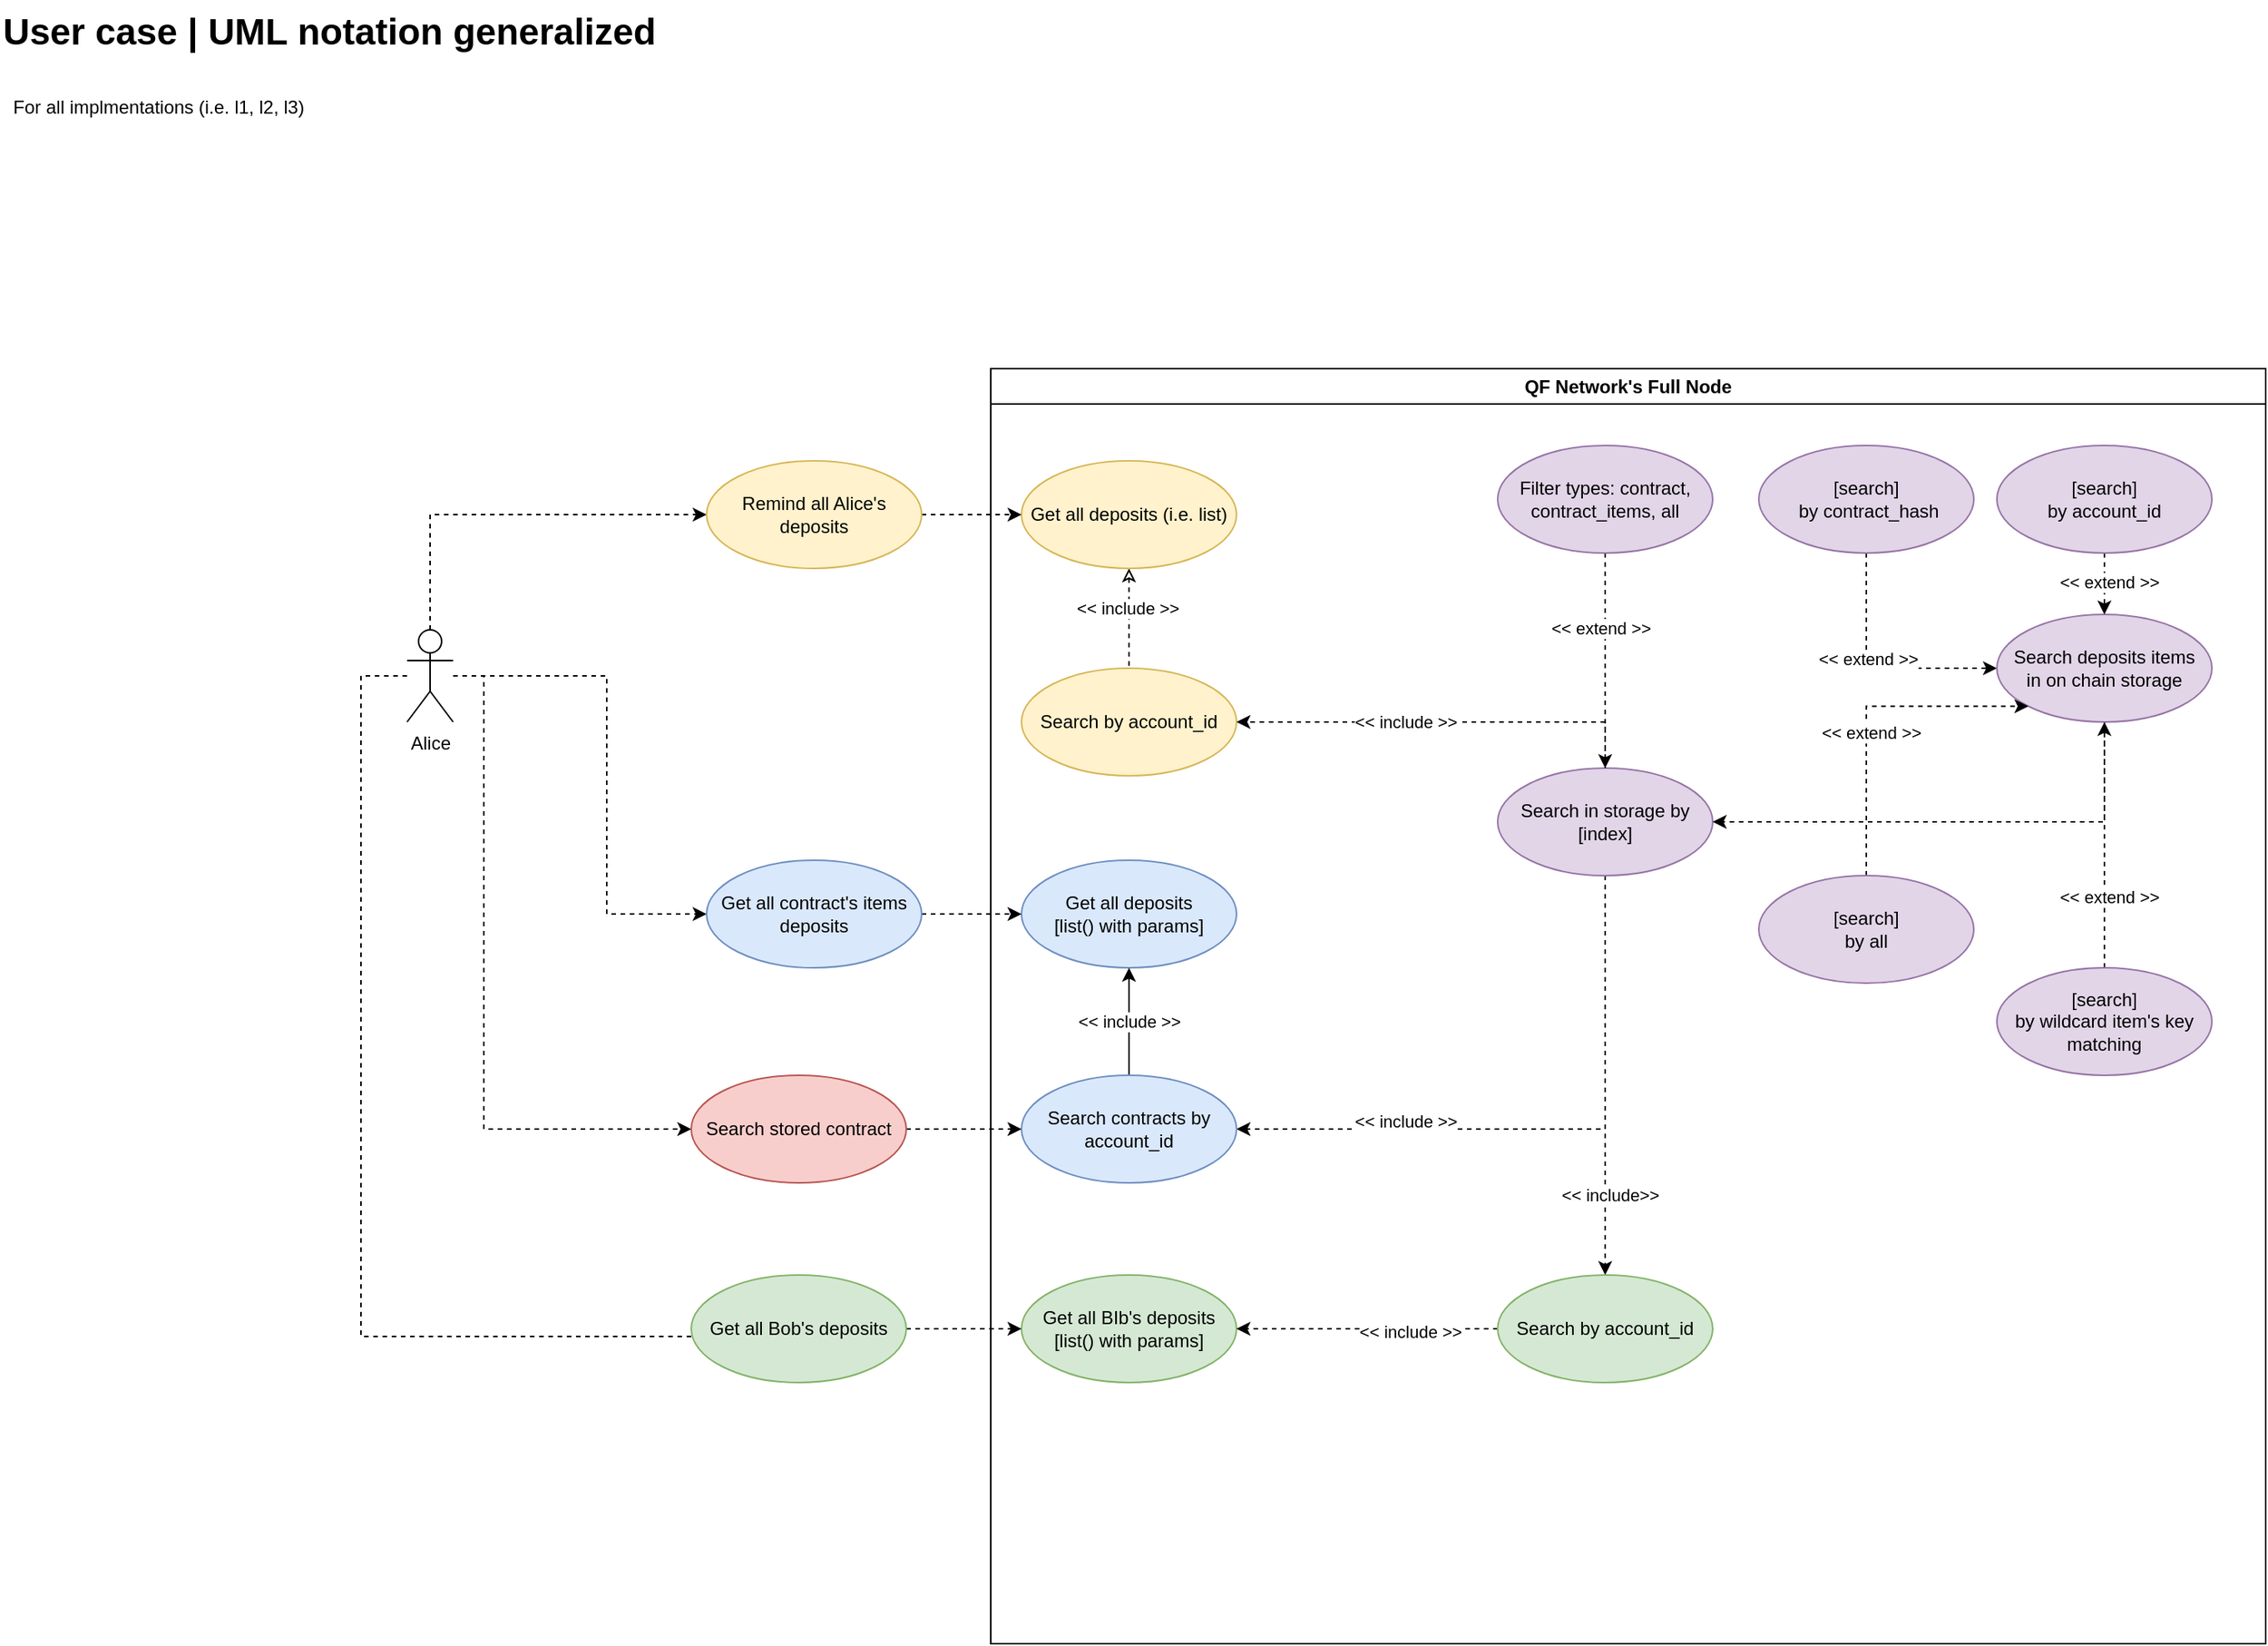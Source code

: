 <mxfile version="27.0.9" pages="4">
  <diagram id="TzpfdvfErptScoTvmv3O" name="User case">
    <mxGraphModel dx="2036" dy="1554" grid="1" gridSize="10" guides="1" tooltips="1" connect="1" arrows="1" fold="1" page="1" pageScale="1" pageWidth="850" pageHeight="1100" math="0" shadow="0">
      <root>
        <mxCell id="0" />
        <mxCell id="1" parent="0" />
        <mxCell id="f4Zdy-YFPQgZKVCJcDMP-1" value="&lt;h1 style=&quot;margin-top: 0px;&quot;&gt;User case | UML notation generalized&lt;/h1&gt;&lt;h1 style=&quot;margin-top: 0px;&quot;&gt;&lt;span style=&quot;background-color: transparent; color: light-dark(rgb(0, 0, 0), rgb(255, 255, 255)); font-size: 12px; font-weight: normal;&quot;&gt;&amp;nbsp; For all implmentations (i.e. l1, l2, l3)&lt;/span&gt;&lt;/h1&gt;" style="text;html=1;whiteSpace=wrap;overflow=hidden;rounded=0;" vertex="1" parent="1">
          <mxGeometry x="40" y="40" width="760" height="120" as="geometry" />
        </mxCell>
        <mxCell id="f4Zdy-YFPQgZKVCJcDMP-2" style="edgeStyle=orthogonalEdgeStyle;rounded=0;orthogonalLoop=1;jettySize=auto;html=1;entryX=0;entryY=0.5;entryDx=0;entryDy=0;dashed=1;" edge="1" parent="1" source="f4Zdy-YFPQgZKVCJcDMP-6" target="f4Zdy-YFPQgZKVCJcDMP-11">
          <mxGeometry relative="1" as="geometry">
            <Array as="points">
              <mxPoint x="320" y="375" />
            </Array>
          </mxGeometry>
        </mxCell>
        <mxCell id="f4Zdy-YFPQgZKVCJcDMP-3" style="edgeStyle=orthogonalEdgeStyle;rounded=0;orthogonalLoop=1;jettySize=auto;html=1;entryX=0;entryY=0.5;entryDx=0;entryDy=0;dashed=1;" edge="1" parent="1" source="f4Zdy-YFPQgZKVCJcDMP-6" target="f4Zdy-YFPQgZKVCJcDMP-43">
          <mxGeometry relative="1" as="geometry">
            <Array as="points">
              <mxPoint x="435" y="480" />
              <mxPoint x="435" y="635" />
            </Array>
          </mxGeometry>
        </mxCell>
        <mxCell id="f4Zdy-YFPQgZKVCJcDMP-4" style="edgeStyle=orthogonalEdgeStyle;rounded=0;orthogonalLoop=1;jettySize=auto;html=1;entryX=0;entryY=0.5;entryDx=0;entryDy=0;dashed=1;" edge="1" parent="1" source="f4Zdy-YFPQgZKVCJcDMP-6" target="f4Zdy-YFPQgZKVCJcDMP-47">
          <mxGeometry relative="1" as="geometry">
            <Array as="points">
              <mxPoint x="275" y="480" />
              <mxPoint x="275" y="910" />
              <mxPoint x="515" y="910" />
            </Array>
          </mxGeometry>
        </mxCell>
        <mxCell id="f4Zdy-YFPQgZKVCJcDMP-5" style="edgeStyle=orthogonalEdgeStyle;rounded=0;orthogonalLoop=1;jettySize=auto;html=1;entryX=0;entryY=0.5;entryDx=0;entryDy=0;dashed=1;" edge="1" parent="1" source="f4Zdy-YFPQgZKVCJcDMP-6" target="f4Zdy-YFPQgZKVCJcDMP-49">
          <mxGeometry relative="1" as="geometry">
            <Array as="points">
              <mxPoint x="355" y="480" />
              <mxPoint x="355" y="775" />
            </Array>
          </mxGeometry>
        </mxCell>
        <mxCell id="f4Zdy-YFPQgZKVCJcDMP-6" value="Alice" style="shape=umlActor;verticalLabelPosition=bottom;verticalAlign=top;html=1;outlineConnect=0;" vertex="1" parent="1">
          <mxGeometry x="305" y="450" width="30" height="60" as="geometry" />
        </mxCell>
        <mxCell id="f4Zdy-YFPQgZKVCJcDMP-7" style="edgeStyle=orthogonalEdgeStyle;rounded=0;orthogonalLoop=1;jettySize=auto;html=1;dashed=1;startArrow=classic;startFill=0;endArrow=none;" edge="1" parent="1" source="f4Zdy-YFPQgZKVCJcDMP-9" target="f4Zdy-YFPQgZKVCJcDMP-12">
          <mxGeometry relative="1" as="geometry" />
        </mxCell>
        <mxCell id="f4Zdy-YFPQgZKVCJcDMP-8" value="&amp;lt;&amp;lt; include &amp;gt;&amp;gt;" style="edgeLabel;html=1;align=center;verticalAlign=middle;resizable=0;points=[];" vertex="1" connectable="0" parent="f4Zdy-YFPQgZKVCJcDMP-7">
          <mxGeometry x="-0.2" y="-1" relative="1" as="geometry">
            <mxPoint as="offset" />
          </mxGeometry>
        </mxCell>
        <mxCell id="f4Zdy-YFPQgZKVCJcDMP-9" value="Get all deposits (i.e. list)" style="ellipse;whiteSpace=wrap;html=1;fillColor=#fff2cc;strokeColor=#d6b656;" vertex="1" parent="1">
          <mxGeometry x="705" y="340" width="140" height="70" as="geometry" />
        </mxCell>
        <mxCell id="f4Zdy-YFPQgZKVCJcDMP-10" style="edgeStyle=orthogonalEdgeStyle;rounded=0;orthogonalLoop=1;jettySize=auto;html=1;dashed=1;" edge="1" parent="1" source="f4Zdy-YFPQgZKVCJcDMP-11" target="f4Zdy-YFPQgZKVCJcDMP-9">
          <mxGeometry relative="1" as="geometry" />
        </mxCell>
        <mxCell id="f4Zdy-YFPQgZKVCJcDMP-11" value="Remind all Alice&#39;s deposits" style="ellipse;whiteSpace=wrap;html=1;fillColor=#fff2cc;strokeColor=#d6b656;" vertex="1" parent="1">
          <mxGeometry x="500" y="340" width="140" height="70" as="geometry" />
        </mxCell>
        <mxCell id="f4Zdy-YFPQgZKVCJcDMP-12" value="Search by account_id" style="ellipse;whiteSpace=wrap;html=1;fillColor=#fff2cc;strokeColor=#d6b656;" vertex="1" parent="1">
          <mxGeometry x="705" y="475" width="140" height="70" as="geometry" />
        </mxCell>
        <mxCell id="f4Zdy-YFPQgZKVCJcDMP-13" value="QF Network&#39;s Full Node" style="swimlane;whiteSpace=wrap;html=1;" vertex="1" parent="1">
          <mxGeometry x="685" y="280" width="830" height="830" as="geometry" />
        </mxCell>
        <mxCell id="f4Zdy-YFPQgZKVCJcDMP-14" value="&amp;lt;&amp;lt; include &amp;gt;&amp;gt;" style="edgeStyle=orthogonalEdgeStyle;rounded=0;orthogonalLoop=1;jettySize=auto;html=1;entryX=1;entryY=0.5;entryDx=0;entryDy=0;dashed=1;" edge="1" parent="f4Zdy-YFPQgZKVCJcDMP-13" source="f4Zdy-YFPQgZKVCJcDMP-17" target="f4Zdy-YFPQgZKVCJcDMP-20">
          <mxGeometry x="0.457" y="-5" relative="1" as="geometry">
            <mxPoint x="410.0" y="495" as="targetPoint" />
            <Array as="points">
              <mxPoint x="400" y="495" />
            </Array>
            <mxPoint as="offset" />
          </mxGeometry>
        </mxCell>
        <mxCell id="f4Zdy-YFPQgZKVCJcDMP-15" style="edgeStyle=orthogonalEdgeStyle;rounded=0;orthogonalLoop=1;jettySize=auto;html=1;dashed=1;" edge="1" parent="f4Zdy-YFPQgZKVCJcDMP-13" source="f4Zdy-YFPQgZKVCJcDMP-17" target="f4Zdy-YFPQgZKVCJcDMP-41">
          <mxGeometry relative="1" as="geometry" />
        </mxCell>
        <mxCell id="f4Zdy-YFPQgZKVCJcDMP-16" value="&amp;lt;&amp;lt; include&amp;gt;&amp;gt;" style="edgeLabel;html=1;align=center;verticalAlign=middle;resizable=0;points=[];" vertex="1" connectable="0" parent="f4Zdy-YFPQgZKVCJcDMP-15">
          <mxGeometry x="0.6" y="3" relative="1" as="geometry">
            <mxPoint as="offset" />
          </mxGeometry>
        </mxCell>
        <mxCell id="f4Zdy-YFPQgZKVCJcDMP-17" value="Search in storage by [index]" style="ellipse;whiteSpace=wrap;html=1;fillColor=#e1d5e7;strokeColor=#9673a6;" vertex="1" parent="f4Zdy-YFPQgZKVCJcDMP-13">
          <mxGeometry x="330" y="260" width="140" height="70" as="geometry" />
        </mxCell>
        <mxCell id="f4Zdy-YFPQgZKVCJcDMP-18" value="Get all deposits&lt;div&gt;[list() with params]&lt;/div&gt;" style="ellipse;whiteSpace=wrap;html=1;fillColor=#dae8fc;strokeColor=#6c8ebf;" vertex="1" parent="f4Zdy-YFPQgZKVCJcDMP-13">
          <mxGeometry x="20" y="320" width="140" height="70" as="geometry" />
        </mxCell>
        <mxCell id="f4Zdy-YFPQgZKVCJcDMP-19" value="&amp;lt;&amp;lt; include &amp;gt;&amp;gt;" style="edgeStyle=orthogonalEdgeStyle;rounded=0;orthogonalLoop=1;jettySize=auto;html=1;" edge="1" parent="f4Zdy-YFPQgZKVCJcDMP-13" source="f4Zdy-YFPQgZKVCJcDMP-20" target="f4Zdy-YFPQgZKVCJcDMP-18">
          <mxGeometry relative="1" as="geometry" />
        </mxCell>
        <mxCell id="f4Zdy-YFPQgZKVCJcDMP-20" value="Search contracts by account_id" style="ellipse;whiteSpace=wrap;html=1;fillColor=#dae8fc;strokeColor=#6c8ebf;" vertex="1" parent="f4Zdy-YFPQgZKVCJcDMP-13">
          <mxGeometry x="20" y="460" width="140" height="70" as="geometry" />
        </mxCell>
        <mxCell id="f4Zdy-YFPQgZKVCJcDMP-21" style="edgeStyle=orthogonalEdgeStyle;rounded=0;orthogonalLoop=1;jettySize=auto;html=1;entryX=0;entryY=0.5;entryDx=0;entryDy=0;dashed=1;" edge="1" parent="f4Zdy-YFPQgZKVCJcDMP-13" source="f4Zdy-YFPQgZKVCJcDMP-23" target="f4Zdy-YFPQgZKVCJcDMP-28">
          <mxGeometry relative="1" as="geometry">
            <Array as="points">
              <mxPoint x="570" y="195" />
            </Array>
          </mxGeometry>
        </mxCell>
        <mxCell id="f4Zdy-YFPQgZKVCJcDMP-22" value="&amp;lt;&amp;lt; extend &amp;gt;&amp;gt;" style="edgeLabel;html=1;align=center;verticalAlign=middle;resizable=0;points=[];" vertex="1" connectable="0" parent="f4Zdy-YFPQgZKVCJcDMP-21">
          <mxGeometry x="-0.146" y="1" relative="1" as="geometry">
            <mxPoint as="offset" />
          </mxGeometry>
        </mxCell>
        <mxCell id="f4Zdy-YFPQgZKVCJcDMP-23" value="[search]&lt;br&gt;&amp;nbsp;by contract_hash" style="ellipse;whiteSpace=wrap;html=1;fillColor=#e1d5e7;strokeColor=#9673a6;" vertex="1" parent="f4Zdy-YFPQgZKVCJcDMP-13">
          <mxGeometry x="500" y="50" width="140" height="70" as="geometry" />
        </mxCell>
        <mxCell id="f4Zdy-YFPQgZKVCJcDMP-24" style="edgeStyle=orthogonalEdgeStyle;rounded=0;orthogonalLoop=1;jettySize=auto;html=1;dashed=1;" edge="1" parent="f4Zdy-YFPQgZKVCJcDMP-13" source="f4Zdy-YFPQgZKVCJcDMP-26" target="f4Zdy-YFPQgZKVCJcDMP-17">
          <mxGeometry relative="1" as="geometry" />
        </mxCell>
        <mxCell id="f4Zdy-YFPQgZKVCJcDMP-25" value="&amp;lt;&amp;lt; extend &amp;gt;&amp;gt;" style="edgeLabel;html=1;align=center;verticalAlign=middle;resizable=0;points=[];" vertex="1" connectable="0" parent="f4Zdy-YFPQgZKVCJcDMP-24">
          <mxGeometry x="-0.309" y="-3" relative="1" as="geometry">
            <mxPoint as="offset" />
          </mxGeometry>
        </mxCell>
        <mxCell id="f4Zdy-YFPQgZKVCJcDMP-26" value="Filter types: contract, contract_items, all" style="ellipse;whiteSpace=wrap;html=1;fillColor=#e1d5e7;strokeColor=#9673a6;" vertex="1" parent="f4Zdy-YFPQgZKVCJcDMP-13">
          <mxGeometry x="330" y="50" width="140" height="70" as="geometry" />
        </mxCell>
        <mxCell id="f4Zdy-YFPQgZKVCJcDMP-27" style="edgeStyle=orthogonalEdgeStyle;rounded=0;orthogonalLoop=1;jettySize=auto;html=1;entryX=1;entryY=0.5;entryDx=0;entryDy=0;dashed=1;" edge="1" parent="f4Zdy-YFPQgZKVCJcDMP-13" source="f4Zdy-YFPQgZKVCJcDMP-28" target="f4Zdy-YFPQgZKVCJcDMP-17">
          <mxGeometry relative="1" as="geometry">
            <Array as="points">
              <mxPoint x="725" y="295" />
            </Array>
          </mxGeometry>
        </mxCell>
        <mxCell id="f4Zdy-YFPQgZKVCJcDMP-28" value="Search deposits items&lt;div&gt;in on chain storage&lt;/div&gt;" style="ellipse;whiteSpace=wrap;html=1;fillColor=#e1d5e7;strokeColor=#9673a6;" vertex="1" parent="f4Zdy-YFPQgZKVCJcDMP-13">
          <mxGeometry x="655" y="160" width="140" height="70" as="geometry" />
        </mxCell>
        <mxCell id="f4Zdy-YFPQgZKVCJcDMP-29" style="edgeStyle=orthogonalEdgeStyle;rounded=0;orthogonalLoop=1;jettySize=auto;html=1;entryX=0.5;entryY=0;entryDx=0;entryDy=0;dashed=1;" edge="1" parent="f4Zdy-YFPQgZKVCJcDMP-13" source="f4Zdy-YFPQgZKVCJcDMP-31" target="f4Zdy-YFPQgZKVCJcDMP-28">
          <mxGeometry relative="1" as="geometry" />
        </mxCell>
        <mxCell id="f4Zdy-YFPQgZKVCJcDMP-30" value="&amp;lt;&amp;lt; extend &amp;gt;&amp;gt;" style="edgeLabel;html=1;align=center;verticalAlign=middle;resizable=0;points=[];" vertex="1" connectable="0" parent="f4Zdy-YFPQgZKVCJcDMP-29">
          <mxGeometry x="-0.061" y="3" relative="1" as="geometry">
            <mxPoint as="offset" />
          </mxGeometry>
        </mxCell>
        <mxCell id="f4Zdy-YFPQgZKVCJcDMP-31" value="&lt;div&gt;[search]&lt;/div&gt;by account_id" style="ellipse;whiteSpace=wrap;html=1;fillColor=#e1d5e7;strokeColor=#9673a6;" vertex="1" parent="f4Zdy-YFPQgZKVCJcDMP-13">
          <mxGeometry x="655" y="50" width="140" height="70" as="geometry" />
        </mxCell>
        <mxCell id="f4Zdy-YFPQgZKVCJcDMP-32" style="edgeStyle=orthogonalEdgeStyle;rounded=0;orthogonalLoop=1;jettySize=auto;html=1;entryX=0.5;entryY=1;entryDx=0;entryDy=0;dashed=1;" edge="1" parent="f4Zdy-YFPQgZKVCJcDMP-13" source="f4Zdy-YFPQgZKVCJcDMP-34" target="f4Zdy-YFPQgZKVCJcDMP-28">
          <mxGeometry relative="1" as="geometry" />
        </mxCell>
        <mxCell id="f4Zdy-YFPQgZKVCJcDMP-33" value="&amp;lt;&amp;lt; extend &amp;gt;&amp;gt;" style="edgeLabel;html=1;align=center;verticalAlign=middle;resizable=0;points=[];" vertex="1" connectable="0" parent="f4Zdy-YFPQgZKVCJcDMP-32">
          <mxGeometry x="-0.418" y="-3" relative="1" as="geometry">
            <mxPoint as="offset" />
          </mxGeometry>
        </mxCell>
        <mxCell id="f4Zdy-YFPQgZKVCJcDMP-34" value="[search]&lt;br&gt;by wildcard item&#39;s key matching" style="ellipse;whiteSpace=wrap;html=1;fillColor=#e1d5e7;strokeColor=#9673a6;" vertex="1" parent="f4Zdy-YFPQgZKVCJcDMP-13">
          <mxGeometry x="655" y="390" width="140" height="70" as="geometry" />
        </mxCell>
        <mxCell id="f4Zdy-YFPQgZKVCJcDMP-35" style="edgeStyle=orthogonalEdgeStyle;rounded=0;orthogonalLoop=1;jettySize=auto;html=1;entryX=0;entryY=1;entryDx=0;entryDy=0;dashed=1;" edge="1" parent="f4Zdy-YFPQgZKVCJcDMP-13" source="f4Zdy-YFPQgZKVCJcDMP-37" target="f4Zdy-YFPQgZKVCJcDMP-28">
          <mxGeometry relative="1" as="geometry">
            <Array as="points">
              <mxPoint x="570" y="220" />
            </Array>
          </mxGeometry>
        </mxCell>
        <mxCell id="f4Zdy-YFPQgZKVCJcDMP-36" value="&amp;lt;&amp;lt; extend &amp;gt;&amp;gt;" style="edgeLabel;html=1;align=center;verticalAlign=middle;resizable=0;points=[];" vertex="1" connectable="0" parent="f4Zdy-YFPQgZKVCJcDMP-35">
          <mxGeometry x="-0.138" y="-3" relative="1" as="geometry">
            <mxPoint as="offset" />
          </mxGeometry>
        </mxCell>
        <mxCell id="f4Zdy-YFPQgZKVCJcDMP-37" value="[search]&lt;br&gt;by all" style="ellipse;whiteSpace=wrap;html=1;fillColor=#e1d5e7;strokeColor=#9673a6;" vertex="1" parent="f4Zdy-YFPQgZKVCJcDMP-13">
          <mxGeometry x="500" y="330" width="140" height="70" as="geometry" />
        </mxCell>
        <mxCell id="f4Zdy-YFPQgZKVCJcDMP-38" value="Get all BIb&#39;s deposits [list() with params]" style="ellipse;whiteSpace=wrap;html=1;fillColor=#d5e8d4;strokeColor=#82b366;" vertex="1" parent="f4Zdy-YFPQgZKVCJcDMP-13">
          <mxGeometry x="20" y="590" width="140" height="70" as="geometry" />
        </mxCell>
        <mxCell id="f4Zdy-YFPQgZKVCJcDMP-39" style="edgeStyle=orthogonalEdgeStyle;rounded=0;orthogonalLoop=1;jettySize=auto;html=1;entryX=1;entryY=0.5;entryDx=0;entryDy=0;dashed=1;" edge="1" parent="f4Zdy-YFPQgZKVCJcDMP-13" source="f4Zdy-YFPQgZKVCJcDMP-41" target="f4Zdy-YFPQgZKVCJcDMP-38">
          <mxGeometry relative="1" as="geometry" />
        </mxCell>
        <mxCell id="f4Zdy-YFPQgZKVCJcDMP-40" value="&amp;lt;&amp;lt; include &amp;gt;&amp;gt;" style="edgeLabel;html=1;align=center;verticalAlign=middle;resizable=0;points=[];" vertex="1" connectable="0" parent="f4Zdy-YFPQgZKVCJcDMP-39">
          <mxGeometry x="-0.332" y="2" relative="1" as="geometry">
            <mxPoint as="offset" />
          </mxGeometry>
        </mxCell>
        <mxCell id="f4Zdy-YFPQgZKVCJcDMP-41" value="Search by account_id" style="ellipse;whiteSpace=wrap;html=1;fillColor=#d5e8d4;strokeColor=#82b366;" vertex="1" parent="f4Zdy-YFPQgZKVCJcDMP-13">
          <mxGeometry x="330" y="590" width="140" height="70" as="geometry" />
        </mxCell>
        <mxCell id="f4Zdy-YFPQgZKVCJcDMP-42" style="edgeStyle=orthogonalEdgeStyle;rounded=0;orthogonalLoop=1;jettySize=auto;html=1;entryX=0;entryY=0.5;entryDx=0;entryDy=0;dashed=1;" edge="1" parent="1" source="f4Zdy-YFPQgZKVCJcDMP-43" target="f4Zdy-YFPQgZKVCJcDMP-18">
          <mxGeometry relative="1" as="geometry" />
        </mxCell>
        <mxCell id="f4Zdy-YFPQgZKVCJcDMP-43" value="Get all contract&#39;s items deposits" style="ellipse;whiteSpace=wrap;html=1;fillColor=#dae8fc;strokeColor=#6c8ebf;" vertex="1" parent="1">
          <mxGeometry x="500" y="600" width="140" height="70" as="geometry" />
        </mxCell>
        <mxCell id="f4Zdy-YFPQgZKVCJcDMP-44" style="edgeStyle=orthogonalEdgeStyle;rounded=0;orthogonalLoop=1;jettySize=auto;html=1;dashed=1;exitX=0.5;exitY=0;exitDx=0;exitDy=0;" edge="1" parent="1" source="f4Zdy-YFPQgZKVCJcDMP-17" target="f4Zdy-YFPQgZKVCJcDMP-12">
          <mxGeometry relative="1" as="geometry">
            <mxPoint x="1015.0" y="510" as="sourcePoint" />
            <Array as="points">
              <mxPoint x="1085" y="510" />
            </Array>
          </mxGeometry>
        </mxCell>
        <mxCell id="f4Zdy-YFPQgZKVCJcDMP-45" value="&amp;lt;&amp;lt; include &amp;gt;&amp;gt;" style="edgeLabel;html=1;align=center;verticalAlign=middle;resizable=0;points=[];" vertex="1" connectable="0" parent="f4Zdy-YFPQgZKVCJcDMP-44">
          <mxGeometry x="-0.207" y="-2" relative="1" as="geometry">
            <mxPoint x="-53" y="2" as="offset" />
          </mxGeometry>
        </mxCell>
        <mxCell id="f4Zdy-YFPQgZKVCJcDMP-46" style="edgeStyle=orthogonalEdgeStyle;rounded=0;orthogonalLoop=1;jettySize=auto;html=1;dashed=1;" edge="1" parent="1" source="f4Zdy-YFPQgZKVCJcDMP-47" target="f4Zdy-YFPQgZKVCJcDMP-38">
          <mxGeometry relative="1" as="geometry" />
        </mxCell>
        <mxCell id="f4Zdy-YFPQgZKVCJcDMP-47" value="Get all Bob&#39;s deposits" style="ellipse;whiteSpace=wrap;html=1;fillColor=#d5e8d4;strokeColor=#82b366;" vertex="1" parent="1">
          <mxGeometry x="490" y="870" width="140" height="70" as="geometry" />
        </mxCell>
        <mxCell id="f4Zdy-YFPQgZKVCJcDMP-48" style="edgeStyle=orthogonalEdgeStyle;rounded=0;orthogonalLoop=1;jettySize=auto;html=1;dashed=1;" edge="1" parent="1" source="f4Zdy-YFPQgZKVCJcDMP-49" target="f4Zdy-YFPQgZKVCJcDMP-20">
          <mxGeometry relative="1" as="geometry" />
        </mxCell>
        <mxCell id="f4Zdy-YFPQgZKVCJcDMP-49" value="Search stored contract" style="ellipse;whiteSpace=wrap;html=1;fillColor=#f8cecc;strokeColor=#b85450;" vertex="1" parent="1">
          <mxGeometry x="490" y="740" width="140" height="70" as="geometry" />
        </mxCell>
      </root>
    </mxGraphModel>
  </diagram>
  <diagram name="I1" id="1V84IKj4cAygSRz5fwjd">
    <mxGraphModel dx="2036" dy="1554" grid="1" gridSize="10" guides="1" tooltips="1" connect="1" arrows="1" fold="1" page="1" pageScale="1" pageWidth="850" pageHeight="1100" math="0" shadow="0">
      <root>
        <mxCell id="0" />
        <mxCell id="1" parent="0" />
        <mxCell id="Rlj-HJBOZ1Pucc56wmNp-1" value="&lt;h1 style=&quot;margin-top: 0px;&quot;&gt;Implementation #1&lt;/h1&gt;" style="text;html=1;whiteSpace=wrap;overflow=hidden;rounded=0;" parent="1" vertex="1">
          <mxGeometry x="40" y="40" width="760" height="120" as="geometry" />
        </mxCell>
        <mxCell id="Rlj-HJBOZ1Pucc56wmNp-2" value="RPC Node or Full Node" style="shape=process;whiteSpace=wrap;html=1;backgroundOutline=1;fillColor=#dae8fc;strokeColor=#6c8ebf;" parent="1" vertex="1">
          <mxGeometry x="520" y="320" width="120" height="60" as="geometry" />
        </mxCell>
        <mxCell id="Rlj-HJBOZ1Pucc56wmNp-3" value="Validator Node" style="shape=process;whiteSpace=wrap;html=1;backgroundOutline=1;fillColor=#dae8fc;strokeColor=#6c8ebf;" parent="1" vertex="1">
          <mxGeometry x="520" y="400" width="120" height="60" as="geometry" />
        </mxCell>
        <mxCell id="Rlj-HJBOZ1Pucc56wmNp-5" value="RPC interface" style="shape=process;whiteSpace=wrap;html=1;backgroundOutline=1;rotation=-90;fillColor=#dae8fc;strokeColor=#6c8ebf;" parent="1" vertex="1">
          <mxGeometry x="430" y="360" width="140" height="60" as="geometry" />
        </mxCell>
        <mxCell id="Rlj-HJBOZ1Pucc56wmNp-7" style="edgeStyle=orthogonalEdgeStyle;rounded=0;orthogonalLoop=1;jettySize=auto;html=1;startArrow=classic;startFill=1;" parent="1" source="Rlj-HJBOZ1Pucc56wmNp-6" target="Rlj-HJBOZ1Pucc56wmNp-5" edge="1">
          <mxGeometry relative="1" as="geometry" />
        </mxCell>
        <mxCell id="Rlj-HJBOZ1Pucc56wmNp-8" value="RPC storage_List(owner)" style="edgeLabel;html=1;align=center;verticalAlign=middle;resizable=0;points=[];" parent="Rlj-HJBOZ1Pucc56wmNp-7" vertex="1" connectable="0">
          <mxGeometry x="-0.042" relative="1" as="geometry">
            <mxPoint as="offset" />
          </mxGeometry>
        </mxCell>
        <mxCell id="Rlj-HJBOZ1Pucc56wmNp-6" value="Alice" style="shape=umlActor;verticalLabelPosition=bottom;verticalAlign=top;html=1;outlineConnect=0;" parent="1" vertex="1">
          <mxGeometry x="250" y="360" width="30" height="60" as="geometry" />
        </mxCell>
        <mxCell id="Rlj-HJBOZ1Pucc56wmNp-10" value="On-Chain Execution" style="swimlane;whiteSpace=wrap;html=1;dashed=1;fillColor=#d5e8d4;strokeColor=#82b366;" parent="1" vertex="1">
          <mxGeometry x="430" y="260" width="270" height="280" as="geometry" />
        </mxCell>
        <mxCell id="Rlj-HJBOZ1Pucc56wmNp-11" value="Off-Chain Execution" style="swimlane;whiteSpace=wrap;html=1;dashed=1;fillColor=#f8cecc;strokeColor=#b85450;" parent="1" vertex="1">
          <mxGeometry x="160" y="260" width="270" height="280" as="geometry" />
        </mxCell>
        <mxCell id="Rlj-HJBOZ1Pucc56wmNp-13" style="edgeStyle=orthogonalEdgeStyle;rounded=0;orthogonalLoop=1;jettySize=auto;html=1;dashed=1;startArrow=oval;startFill=1;endArrow=oval;endFill=1;" parent="1" source="Rlj-HJBOZ1Pucc56wmNp-12" edge="1">
          <mxGeometry relative="1" as="geometry">
            <mxPoint x="400" y="410" as="targetPoint" />
            <Array as="points">
              <mxPoint x="505" y="510" />
              <mxPoint x="400" y="510" />
            </Array>
          </mxGeometry>
        </mxCell>
        <mxCell id="Rlj-HJBOZ1Pucc56wmNp-12" value="&lt;h1 style=&quot;margin-top: 0px;&quot;&gt;Explanation&amp;nbsp;&lt;/h1&gt;&lt;p&gt;(1) Alice requests all keys, that belongs to owner (which is Alice)&lt;br&gt;(2) RPC call returns all keys&amp;nbsp;&lt;br&gt;(3) Alice can use it for any purposes&lt;/p&gt;" style="text;html=1;whiteSpace=wrap;overflow=hidden;rounded=0;fontSize=8;" parent="1" vertex="1">
          <mxGeometry x="350" y="650" width="310" height="80" as="geometry" />
        </mxCell>
      </root>
    </mxGraphModel>
  </diagram>
  <diagram name="I2" id="nzgVbKwK2QPUCrWiXq4-">
    <mxGraphModel dx="1018" dy="777" grid="1" gridSize="10" guides="1" tooltips="1" connect="1" arrows="1" fold="1" page="1" pageScale="1" pageWidth="850" pageHeight="1100" math="0" shadow="0">
      <root>
        <mxCell id="BlJJScKhA-xKySNnRBy--0" />
        <mxCell id="BlJJScKhA-xKySNnRBy--1" parent="BlJJScKhA-xKySNnRBy--0" />
        <mxCell id="BlJJScKhA-xKySNnRBy--2" value="&lt;h1 style=&quot;margin-top: 0px;&quot;&gt;Implementation #2&lt;/h1&gt;" style="text;html=1;whiteSpace=wrap;overflow=hidden;rounded=0;" parent="BlJJScKhA-xKySNnRBy--1" vertex="1">
          <mxGeometry x="40" y="40" width="760" height="120" as="geometry" />
        </mxCell>
        <mxCell id="ORsdJYvZETdaunFQb_8I-0" style="edgeStyle=orthogonalEdgeStyle;rounded=0;orthogonalLoop=1;jettySize=auto;html=1;entryX=1;entryY=0.5;entryDx=0;entryDy=0;dashed=1;" parent="BlJJScKhA-xKySNnRBy--1" source="BlJJScKhA-xKySNnRBy--3" target="BlJJScKhA-xKySNnRBy--4" edge="1">
          <mxGeometry relative="1" as="geometry">
            <Array as="points">
              <mxPoint x="570" y="600" />
            </Array>
          </mxGeometry>
        </mxCell>
        <mxCell id="ORsdJYvZETdaunFQb_8I-8" value="Syncing ..." style="edgeLabel;html=1;align=center;verticalAlign=middle;resizable=0;points=[];" parent="ORsdJYvZETdaunFQb_8I-0" vertex="1" connectable="0">
          <mxGeometry x="-0.5" relative="1" as="geometry">
            <mxPoint as="offset" />
          </mxGeometry>
        </mxCell>
        <mxCell id="BlJJScKhA-xKySNnRBy--3" value="Full Node" style="shape=process;whiteSpace=wrap;html=1;backgroundOutline=1;" parent="BlJJScKhA-xKySNnRBy--1" vertex="1">
          <mxGeometry x="520" y="320" width="120" height="60" as="geometry" />
        </mxCell>
        <mxCell id="BlJJScKhA-xKySNnRBy--9" value="On-Chain Execution" style="swimlane;whiteSpace=wrap;html=1;dashed=1;" parent="BlJJScKhA-xKySNnRBy--1" vertex="1">
          <mxGeometry x="430" y="260" width="270" height="130" as="geometry" />
        </mxCell>
        <mxCell id="BlJJScKhA-xKySNnRBy--10" value="Off-Chain Execution" style="swimlane;whiteSpace=wrap;html=1;dashed=1;" parent="BlJJScKhA-xKySNnRBy--1" vertex="1">
          <mxGeometry x="160" y="260" width="270" height="410" as="geometry" />
        </mxCell>
        <mxCell id="BlJJScKhA-xKySNnRBy--8" value="Alice" style="shape=umlActor;verticalLabelPosition=bottom;verticalAlign=top;html=1;outlineConnect=0;" parent="BlJJScKhA-xKySNnRBy--10" vertex="1">
          <mxGeometry x="60" y="60" width="30" height="60" as="geometry" />
        </mxCell>
        <mxCell id="ORsdJYvZETdaunFQb_8I-2" style="edgeStyle=orthogonalEdgeStyle;rounded=0;orthogonalLoop=1;jettySize=auto;html=1;entryX=0.5;entryY=1;entryDx=0;entryDy=0;dashed=1;" parent="BlJJScKhA-xKySNnRBy--10" source="BlJJScKhA-xKySNnRBy--4" target="ORsdJYvZETdaunFQb_8I-1" edge="1">
          <mxGeometry relative="1" as="geometry" />
        </mxCell>
        <mxCell id="ORsdJYvZETdaunFQb_8I-7" value="Tranform &amp;amp; indexing" style="edgeLabel;html=1;align=center;verticalAlign=middle;resizable=0;points=[];" parent="ORsdJYvZETdaunFQb_8I-2" vertex="1" connectable="0">
          <mxGeometry x="0.033" y="2" relative="1" as="geometry">
            <mxPoint as="offset" />
          </mxGeometry>
        </mxCell>
        <mxCell id="BlJJScKhA-xKySNnRBy--4" value="Archive Node" style="shape=process;whiteSpace=wrap;html=1;backgroundOutline=1;" parent="BlJJScKhA-xKySNnRBy--10" vertex="1">
          <mxGeometry x="70" y="310" width="120" height="60" as="geometry" />
        </mxCell>
        <mxCell id="ORsdJYvZETdaunFQb_8I-3" value="Tools interface" style="edgeStyle=orthogonalEdgeStyle;rounded=0;orthogonalLoop=1;jettySize=auto;html=1;startArrow=classic;startFill=1;dashed=1;" parent="BlJJScKhA-xKySNnRBy--10" source="ORsdJYvZETdaunFQb_8I-1" target="BlJJScKhA-xKySNnRBy--8" edge="1">
          <mxGeometry x="0.006" relative="1" as="geometry">
            <Array as="points">
              <mxPoint x="130" y="90" />
            </Array>
            <mxPoint as="offset" />
          </mxGeometry>
        </mxCell>
        <mxCell id="ORsdJYvZETdaunFQb_8I-1" value="Alice&#39;s Blockchain ETL tools" style="shape=process;whiteSpace=wrap;html=1;backgroundOutline=1;" parent="BlJJScKhA-xKySNnRBy--10" vertex="1">
          <mxGeometry x="70" y="190" width="120" height="60" as="geometry" />
        </mxCell>
        <mxCell id="BlJJScKhA-xKySNnRBy--11" style="edgeStyle=orthogonalEdgeStyle;rounded=0;orthogonalLoop=1;jettySize=auto;html=1;dashed=1;startArrow=oval;startFill=1;endArrow=oval;endFill=1;" parent="BlJJScKhA-xKySNnRBy--1" source="BlJJScKhA-xKySNnRBy--12" edge="1">
          <mxGeometry relative="1" as="geometry">
            <mxPoint x="400" y="410" as="targetPoint" />
            <Array as="points">
              <mxPoint x="505" y="510" />
              <mxPoint x="400" y="510" />
            </Array>
          </mxGeometry>
        </mxCell>
        <mxCell id="BlJJScKhA-xKySNnRBy--12" value="&lt;h1 style=&quot;margin-top: 0px;&quot;&gt;Explanation&amp;nbsp;&lt;/h1&gt;&lt;p&gt;(1) Alice or ? has installed Archive Node and Blockchain ETL tools (e.g. squid)&lt;br&gt;(2) Archive node always connected to FullNode for syncing the state&lt;br&gt;(3) Alice uses ETL tools interface for getting information about stored items&amp;nbsp;&lt;/p&gt;" style="text;html=1;whiteSpace=wrap;overflow=hidden;rounded=0;fontSize=8;" parent="BlJJScKhA-xKySNnRBy--1" vertex="1">
          <mxGeometry x="380" y="800" width="310" height="80" as="geometry" />
        </mxCell>
        <mxCell id="ORsdJYvZETdaunFQb_8I-6" style="edgeStyle=orthogonalEdgeStyle;rounded=0;orthogonalLoop=1;jettySize=auto;html=1;dashed=1;startArrow=oval;startFill=1;endArrow=oval;endFill=1;" parent="BlJJScKhA-xKySNnRBy--1" source="ORsdJYvZETdaunFQb_8I-5" target="BlJJScKhA-xKySNnRBy--4" edge="1">
          <mxGeometry relative="1" as="geometry" />
        </mxCell>
        <mxCell id="ORsdJYvZETdaunFQb_8I-5" value="Alice&#39;s or other Archive Node&amp;nbsp;" style="text;html=1;align=center;verticalAlign=middle;whiteSpace=wrap;rounded=0;" parent="BlJJScKhA-xKySNnRBy--1" vertex="1">
          <mxGeometry x="130" y="740" width="90" height="60" as="geometry" />
        </mxCell>
        <mxCell id="SsZXJblSnQCsLhGO7P3X-0" value="&lt;h1 style=&quot;margin-top: 0px;&quot;&gt;User story behind Implementation #2&lt;/h1&gt;" style="text;html=1;whiteSpace=wrap;overflow=hidden;rounded=0;" parent="BlJJScKhA-xKySNnRBy--1" vertex="1">
          <mxGeometry x="880" y="40" width="760" height="120" as="geometry" />
        </mxCell>
        <mxCell id="zhff6OXL2TK7mFQRMXK4-2" style="edgeStyle=orthogonalEdgeStyle;rounded=0;orthogonalLoop=1;jettySize=auto;html=1;startArrow=classic;startFill=1;" parent="BlJJScKhA-xKySNnRBy--1" source="zhff6OXL2TK7mFQRMXK4-0" target="zhff6OXL2TK7mFQRMXK4-1" edge="1">
          <mxGeometry relative="1" as="geometry" />
        </mxCell>
        <mxCell id="zhff6OXL2TK7mFQRMXK4-3" value="Wish to share&lt;br&gt;information with Bob" style="edgeLabel;html=1;align=center;verticalAlign=middle;resizable=0;points=[];" parent="zhff6OXL2TK7mFQRMXK4-2" vertex="1" connectable="0">
          <mxGeometry x="-0.069" relative="1" as="geometry">
            <mxPoint x="-1" as="offset" />
          </mxGeometry>
        </mxCell>
        <mxCell id="zhff6OXL2TK7mFQRMXK4-7" style="edgeStyle=orthogonalEdgeStyle;rounded=0;orthogonalLoop=1;jettySize=auto;html=1;startArrow=classic;startFill=1;" parent="BlJJScKhA-xKySNnRBy--1" source="zhff6OXL2TK7mFQRMXK4-0" target="zhff6OXL2TK7mFQRMXK4-6" edge="1">
          <mxGeometry relative="1" as="geometry" />
        </mxCell>
        <mxCell id="zhff6OXL2TK7mFQRMXK4-8" value="Wish to" style="edgeLabel;html=1;align=center;verticalAlign=middle;resizable=0;points=[];" parent="zhff6OXL2TK7mFQRMXK4-7" vertex="1" connectable="0">
          <mxGeometry x="0.173" y="1" relative="1" as="geometry">
            <mxPoint as="offset" />
          </mxGeometry>
        </mxCell>
        <mxCell id="zhff6OXL2TK7mFQRMXK4-0" value="Alice" style="shape=umlActor;verticalLabelPosition=bottom;verticalAlign=top;html=1;outlineConnect=0;" parent="BlJJScKhA-xKySNnRBy--1" vertex="1">
          <mxGeometry x="930" y="160" width="30" height="60" as="geometry" />
        </mxCell>
        <mxCell id="zhff6OXL2TK7mFQRMXK4-19" style="edgeStyle=orthogonalEdgeStyle;rounded=0;orthogonalLoop=1;jettySize=auto;html=1;" parent="BlJJScKhA-xKySNnRBy--1" source="zhff6OXL2TK7mFQRMXK4-1" target="zhff6OXL2TK7mFQRMXK4-18" edge="1">
          <mxGeometry relative="1" as="geometry" />
        </mxCell>
        <mxCell id="zhff6OXL2TK7mFQRMXK4-1" value="Draw (ex: dApp) all deposited items" style="shape=process;whiteSpace=wrap;html=1;backgroundOutline=1;" parent="BlJJScKhA-xKySNnRBy--1" vertex="1">
          <mxGeometry x="885" y="340" width="120" height="60" as="geometry" />
        </mxCell>
        <mxCell id="zhff6OXL2TK7mFQRMXK4-16" style="edgeStyle=orthogonalEdgeStyle;rounded=0;orthogonalLoop=1;jettySize=auto;html=1;entryX=1;entryY=0.5;entryDx=0;entryDy=0;dashed=1;startArrow=classic;startFill=0;endArrow=none;" parent="BlJJScKhA-xKySNnRBy--1" source="zhff6OXL2TK7mFQRMXK4-4" target="zhff6OXL2TK7mFQRMXK4-14" edge="1">
          <mxGeometry relative="1" as="geometry" />
        </mxCell>
        <mxCell id="zhff6OXL2TK7mFQRMXK4-4" value="PGSQL (BlockIndex)" style="shape=cylinder3;whiteSpace=wrap;html=1;boundedLbl=1;backgroundOutline=1;size=15;" parent="BlJJScKhA-xKySNnRBy--1" vertex="1">
          <mxGeometry x="1550" y="350" width="80" height="80" as="geometry" />
        </mxCell>
        <mxCell id="zhff6OXL2TK7mFQRMXK4-5" value="#2 Somewhere hosted ETL processing and Indexer" style="swimlane;whiteSpace=wrap;html=1;" parent="BlJJScKhA-xKySNnRBy--1" vertex="1">
          <mxGeometry x="1240" y="200" width="420" height="350" as="geometry" />
        </mxCell>
        <mxCell id="zhff6OXL2TK7mFQRMXK4-31" style="edgeStyle=orthogonalEdgeStyle;rounded=0;orthogonalLoop=1;jettySize=auto;html=1;entryX=0.75;entryY=1;entryDx=0;entryDy=0;dashed=1;" parent="zhff6OXL2TK7mFQRMXK4-5" source="zhff6OXL2TK7mFQRMXK4-11" target="zhff6OXL2TK7mFQRMXK4-14" edge="1">
          <mxGeometry relative="1" as="geometry" />
        </mxCell>
        <mxCell id="zhff6OXL2TK7mFQRMXK4-32" value="IFF no RPCNode avaliable" style="edgeLabel;html=1;align=center;verticalAlign=middle;resizable=0;points=[];" parent="zhff6OXL2TK7mFQRMXK4-31" vertex="1" connectable="0">
          <mxGeometry x="0.178" y="1" relative="1" as="geometry">
            <mxPoint x="13" y="-1" as="offset" />
          </mxGeometry>
        </mxCell>
        <mxCell id="zhff6OXL2TK7mFQRMXK4-11" value="ArchiveNode" style="shape=cylinder3;whiteSpace=wrap;html=1;boundedLbl=1;backgroundOutline=1;size=15;" parent="zhff6OXL2TK7mFQRMXK4-5" vertex="1">
          <mxGeometry x="310" y="240" width="80" height="80" as="geometry" />
        </mxCell>
        <mxCell id="zhff6OXL2TK7mFQRMXK4-14" value="squid (ETL)" style="shape=process;whiteSpace=wrap;html=1;backgroundOutline=1;" parent="zhff6OXL2TK7mFQRMXK4-5" vertex="1">
          <mxGeometry x="60" y="120" width="120" height="60" as="geometry" />
        </mxCell>
        <mxCell id="zhff6OXL2TK7mFQRMXK4-27" value="(3)" style="text;html=1;align=center;verticalAlign=middle;whiteSpace=wrap;rounded=0;fillColor=#d5e8d4;strokeColor=#82b366;" parent="zhff6OXL2TK7mFQRMXK4-5" vertex="1">
          <mxGeometry x="20" y="40" width="60" height="30" as="geometry" />
        </mxCell>
        <mxCell id="zhff6OXL2TK7mFQRMXK4-20" style="edgeStyle=orthogonalEdgeStyle;rounded=0;orthogonalLoop=1;jettySize=auto;html=1;" parent="BlJJScKhA-xKySNnRBy--1" source="zhff6OXL2TK7mFQRMXK4-6" target="zhff6OXL2TK7mFQRMXK4-18" edge="1">
          <mxGeometry relative="1" as="geometry" />
        </mxCell>
        <mxCell id="zhff6OXL2TK7mFQRMXK4-6" value="Remind all deposited items" style="shape=process;whiteSpace=wrap;html=1;backgroundOutline=1;" parent="BlJJScKhA-xKySNnRBy--1" vertex="1">
          <mxGeometry x="1020" y="340" width="120" height="60" as="geometry" />
        </mxCell>
        <mxCell id="zhff6OXL2TK7mFQRMXK4-9" value="QFNetwork | infrastructure" style="swimlane;whiteSpace=wrap;html=1;" parent="BlJJScKhA-xKySNnRBy--1" vertex="1">
          <mxGeometry x="1240" y="600" width="420" height="310" as="geometry" />
        </mxCell>
        <mxCell id="zhff6OXL2TK7mFQRMXK4-10" value="FullNode or ArchiveNode" style="shape=cylinder3;whiteSpace=wrap;html=1;boundedLbl=1;backgroundOutline=1;size=15;" parent="zhff6OXL2TK7mFQRMXK4-9" vertex="1">
          <mxGeometry x="170" y="130" width="80" height="80" as="geometry" />
        </mxCell>
        <mxCell id="zhff6OXL2TK7mFQRMXK4-28" value="(4)" style="text;html=1;align=center;verticalAlign=middle;whiteSpace=wrap;rounded=0;fillColor=#d5e8d4;strokeColor=#82b366;" parent="zhff6OXL2TK7mFQRMXK4-9" vertex="1">
          <mxGeometry x="5" y="30" width="60" height="30" as="geometry" />
        </mxCell>
        <mxCell id="zhff6OXL2TK7mFQRMXK4-12" style="edgeStyle=orthogonalEdgeStyle;rounded=0;orthogonalLoop=1;jettySize=auto;html=1;entryX=0.5;entryY=1;entryDx=0;entryDy=0;entryPerimeter=0;dashed=1;" parent="BlJJScKhA-xKySNnRBy--1" source="zhff6OXL2TK7mFQRMXK4-10" target="zhff6OXL2TK7mFQRMXK4-11" edge="1">
          <mxGeometry relative="1" as="geometry">
            <Array as="points">
              <mxPoint x="1590" y="770" />
            </Array>
          </mxGeometry>
        </mxCell>
        <mxCell id="zhff6OXL2TK7mFQRMXK4-13" value="Syncing, if connected to FullNode" style="edgeLabel;html=1;align=center;verticalAlign=middle;resizable=0;points=[];" parent="zhff6OXL2TK7mFQRMXK4-12" vertex="1" connectable="0">
          <mxGeometry x="0.363" y="-2" relative="1" as="geometry">
            <mxPoint x="-2" y="-51" as="offset" />
          </mxGeometry>
        </mxCell>
        <mxCell id="zhff6OXL2TK7mFQRMXK4-18" value="PGConnector or other tooling" style="shape=process;whiteSpace=wrap;html=1;backgroundOutline=1;" parent="BlJJScKhA-xKySNnRBy--1" vertex="1">
          <mxGeometry x="950" y="460" width="120" height="60" as="geometry" />
        </mxCell>
        <mxCell id="zhff6OXL2TK7mFQRMXK4-21" style="edgeStyle=orthogonalEdgeStyle;rounded=0;orthogonalLoop=1;jettySize=auto;html=1;entryX=0.5;entryY=0;entryDx=0;entryDy=0;entryPerimeter=0;startArrow=classic;startFill=1;" parent="BlJJScKhA-xKySNnRBy--1" source="zhff6OXL2TK7mFQRMXK4-18" target="zhff6OXL2TK7mFQRMXK4-4" edge="1">
          <mxGeometry relative="1" as="geometry">
            <Array as="points">
              <mxPoint x="1200" y="490" />
              <mxPoint x="1200" y="300" />
              <mxPoint x="1590" y="300" />
            </Array>
          </mxGeometry>
        </mxCell>
        <mxCell id="zhff6OXL2TK7mFQRMXK4-22" value="Get/Recv Data" style="edgeLabel;html=1;align=center;verticalAlign=middle;resizable=0;points=[];" parent="zhff6OXL2TK7mFQRMXK4-21" vertex="1" connectable="0">
          <mxGeometry x="-0.403" y="4" relative="1" as="geometry">
            <mxPoint as="offset" />
          </mxGeometry>
        </mxCell>
        <mxCell id="zhff6OXL2TK7mFQRMXK4-24" style="edgeStyle=orthogonalEdgeStyle;rounded=0;orthogonalLoop=1;jettySize=auto;html=1;startArrow=oval;startFill=1;endArrow=oval;endFill=1;dashed=1;" parent="BlJJScKhA-xKySNnRBy--1" source="zhff6OXL2TK7mFQRMXK4-23" target="zhff6OXL2TK7mFQRMXK4-18" edge="1">
          <mxGeometry relative="1" as="geometry" />
        </mxCell>
        <mxCell id="zhff6OXL2TK7mFQRMXK4-23" value="This is just example of communication, in real world no direct connect to database" style="text;html=1;align=center;verticalAlign=middle;whiteSpace=wrap;rounded=0;" parent="BlJJScKhA-xKySNnRBy--1" vertex="1">
          <mxGeometry x="910" y="660" width="200" height="90" as="geometry" />
        </mxCell>
        <mxCell id="zhff6OXL2TK7mFQRMXK4-25" value="(1)" style="text;html=1;align=center;verticalAlign=middle;whiteSpace=wrap;rounded=0;fillColor=#f8cecc;strokeColor=#b85450;" parent="BlJJScKhA-xKySNnRBy--1" vertex="1">
          <mxGeometry x="990" y="210" width="60" height="30" as="geometry" />
        </mxCell>
        <mxCell id="zhff6OXL2TK7mFQRMXK4-26" value="(2)" style="text;html=1;align=center;verticalAlign=middle;whiteSpace=wrap;rounded=0;fillColor=#dae8fc;strokeColor=#6c8ebf;" parent="BlJJScKhA-xKySNnRBy--1" vertex="1">
          <mxGeometry x="1090" y="450" width="60" height="30" as="geometry" />
        </mxCell>
        <mxCell id="zhff6OXL2TK7mFQRMXK4-29" style="edgeStyle=orthogonalEdgeStyle;rounded=0;orthogonalLoop=1;jettySize=auto;html=1;entryX=0.25;entryY=1;entryDx=0;entryDy=0;dashed=1;" parent="BlJJScKhA-xKySNnRBy--1" source="zhff6OXL2TK7mFQRMXK4-10" target="zhff6OXL2TK7mFQRMXK4-14" edge="1">
          <mxGeometry relative="1" as="geometry">
            <Array as="points">
              <mxPoint x="1330" y="770" />
            </Array>
          </mxGeometry>
        </mxCell>
        <mxCell id="zhff6OXL2TK7mFQRMXK4-30" value="Syncing, if connected to ArchiveNode" style="edgeLabel;html=1;align=center;verticalAlign=middle;resizable=0;points=[];" parent="zhff6OXL2TK7mFQRMXK4-29" vertex="1" connectable="0">
          <mxGeometry x="0.327" y="-1" relative="1" as="geometry">
            <mxPoint y="42" as="offset" />
          </mxGeometry>
        </mxCell>
        <mxCell id="h-skw6bKkBJbB4l6r6up-1" style="edgeStyle=orthogonalEdgeStyle;rounded=0;orthogonalLoop=1;jettySize=auto;html=1;entryX=0.25;entryY=1;entryDx=0;entryDy=0;dashed=1;startArrow=classic;startFill=1;" parent="BlJJScKhA-xKySNnRBy--1" source="h-skw6bKkBJbB4l6r6up-0" target="zhff6OXL2TK7mFQRMXK4-1" edge="1">
          <mxGeometry relative="1" as="geometry">
            <Array as="points">
              <mxPoint x="915" y="860" />
            </Array>
          </mxGeometry>
        </mxCell>
        <mxCell id="h-skw6bKkBJbB4l6r6up-2" value="Getting information&lt;br&gt;from Alice" style="edgeLabel;html=1;align=center;verticalAlign=middle;resizable=0;points=[];" parent="h-skw6bKkBJbB4l6r6up-1" vertex="1" connectable="0">
          <mxGeometry x="0.126" y="3" relative="1" as="geometry">
            <mxPoint as="offset" />
          </mxGeometry>
        </mxCell>
        <mxCell id="h-skw6bKkBJbB4l6r6up-0" value="Bob" style="shape=umlActor;verticalLabelPosition=bottom;verticalAlign=top;html=1;outlineConnect=0;" parent="BlJJScKhA-xKySNnRBy--1" vertex="1">
          <mxGeometry x="930" y="830" width="30" height="60" as="geometry" />
        </mxCell>
        <mxCell id="DT2_E4lGfAvIxZVQh6mB-0" value="(1)" style="text;html=1;align=center;verticalAlign=middle;whiteSpace=wrap;rounded=0;fillColor=#f8cecc;strokeColor=#b85450;" parent="BlJJScKhA-xKySNnRBy--1" vertex="1">
          <mxGeometry x="930" y="760" width="60" height="30" as="geometry" />
        </mxCell>
      </root>
    </mxGraphModel>
  </diagram>
  <diagram name="l3" id="jIwhLldPRf3YBttRUHTI">
    <mxGraphModel dx="702" dy="536" grid="1" gridSize="10" guides="1" tooltips="1" connect="1" arrows="1" fold="1" page="1" pageScale="1" pageWidth="850" pageHeight="1100" math="0" shadow="0">
      <root>
        <mxCell id="vFjUTCb2EibgEmQaoIYe-0" />
        <mxCell id="vFjUTCb2EibgEmQaoIYe-1" parent="vFjUTCb2EibgEmQaoIYe-0" />
        <mxCell id="vFjUTCb2EibgEmQaoIYe-2" value="&lt;h1 style=&quot;margin-top: 0px;&quot;&gt;Implementation #3&lt;/h1&gt;" style="text;html=1;whiteSpace=wrap;overflow=hidden;rounded=0;" parent="vFjUTCb2EibgEmQaoIYe-1" vertex="1">
          <mxGeometry x="40" y="40" width="760" height="120" as="geometry" />
        </mxCell>
        <mxCell id="vFjUTCb2EibgEmQaoIYe-3" style="edgeStyle=orthogonalEdgeStyle;rounded=0;orthogonalLoop=1;jettySize=auto;html=1;entryX=1;entryY=0.5;entryDx=0;entryDy=0;dashed=1;" parent="vFjUTCb2EibgEmQaoIYe-1" source="vFjUTCb2EibgEmQaoIYe-5" target="hoFb15si7bl_A9FKcZH5-4" edge="1">
          <mxGeometry relative="1" as="geometry">
            <mxPoint x="350" y="600" as="targetPoint" />
            <Array as="points">
              <mxPoint x="720" y="350" />
              <mxPoint x="720" y="510" />
            </Array>
          </mxGeometry>
        </mxCell>
        <mxCell id="vFjUTCb2EibgEmQaoIYe-4" value="Syncing ..." style="edgeLabel;html=1;align=center;verticalAlign=middle;resizable=0;points=[];" parent="vFjUTCb2EibgEmQaoIYe-3" vertex="1" connectable="0">
          <mxGeometry x="-0.5" relative="1" as="geometry">
            <mxPoint as="offset" />
          </mxGeometry>
        </mxCell>
        <mxCell id="vFjUTCb2EibgEmQaoIYe-5" value="Full Node" style="shape=process;whiteSpace=wrap;html=1;backgroundOutline=1;" parent="vFjUTCb2EibgEmQaoIYe-1" vertex="1">
          <mxGeometry x="520" y="320" width="120" height="60" as="geometry" />
        </mxCell>
        <mxCell id="vFjUTCb2EibgEmQaoIYe-6" value="On-Chain Execution" style="swimlane;whiteSpace=wrap;html=1;dashed=1;" parent="vFjUTCb2EibgEmQaoIYe-1" vertex="1">
          <mxGeometry x="430" y="260" width="270" height="130" as="geometry" />
        </mxCell>
        <mxCell id="vFjUTCb2EibgEmQaoIYe-7" value="Off-Chain Execution" style="swimlane;whiteSpace=wrap;html=1;dashed=1;" parent="vFjUTCb2EibgEmQaoIYe-1" vertex="1">
          <mxGeometry x="160" y="260" width="270" height="130" as="geometry" />
        </mxCell>
        <mxCell id="vFjUTCb2EibgEmQaoIYe-8" value="Alice" style="shape=umlActor;verticalLabelPosition=bottom;verticalAlign=top;html=1;outlineConnect=0;" parent="vFjUTCb2EibgEmQaoIYe-7" vertex="1">
          <mxGeometry x="60" y="60" width="30" height="60" as="geometry" />
        </mxCell>
        <mxCell id="hoFb15si7bl_A9FKcZH5-9" style="edgeStyle=orthogonalEdgeStyle;rounded=0;orthogonalLoop=1;jettySize=auto;html=1;dashed=1;startArrow=oval;startFill=1;endArrow=oval;endFill=1;" parent="vFjUTCb2EibgEmQaoIYe-1" source="vFjUTCb2EibgEmQaoIYe-15" edge="1">
          <mxGeometry relative="1" as="geometry">
            <mxPoint x="640" y="740" as="targetPoint" />
          </mxGeometry>
        </mxCell>
        <mxCell id="vFjUTCb2EibgEmQaoIYe-15" value="&lt;h1 style=&quot;margin-top: 0px;&quot;&gt;Explanation&amp;nbsp;&lt;/h1&gt;&lt;p&gt;Alice uses QF service for getting stored items via GQL or UI&lt;br&gt;&lt;br&gt;&lt;/p&gt;" style="text;html=1;whiteSpace=wrap;overflow=hidden;rounded=0;fontSize=8;" parent="vFjUTCb2EibgEmQaoIYe-1" vertex="1">
          <mxGeometry x="260" y="910" width="310" height="60" as="geometry" />
        </mxCell>
        <mxCell id="hoFb15si7bl_A9FKcZH5-0" value="QF Off-Chain Execution" style="swimlane;whiteSpace=wrap;html=1;dashed=1;" parent="vFjUTCb2EibgEmQaoIYe-1" vertex="1">
          <mxGeometry x="425" y="410" width="270" height="410" as="geometry" />
        </mxCell>
        <mxCell id="hoFb15si7bl_A9FKcZH5-2" style="edgeStyle=orthogonalEdgeStyle;rounded=0;orthogonalLoop=1;jettySize=auto;html=1;entryX=0.5;entryY=1;entryDx=0;entryDy=0;dashed=1;" parent="hoFb15si7bl_A9FKcZH5-0" source="hoFb15si7bl_A9FKcZH5-4" target="hoFb15si7bl_A9FKcZH5-6" edge="1">
          <mxGeometry relative="1" as="geometry">
            <Array as="points">
              <mxPoint x="135" y="160" />
              <mxPoint x="220" y="160" />
              <mxPoint x="220" y="270" />
              <mxPoint x="110" y="270" />
            </Array>
          </mxGeometry>
        </mxCell>
        <mxCell id="hoFb15si7bl_A9FKcZH5-3" value="Tranform &amp;amp; indexing" style="edgeLabel;html=1;align=center;verticalAlign=middle;resizable=0;points=[];" parent="hoFb15si7bl_A9FKcZH5-2" vertex="1" connectable="0">
          <mxGeometry x="0.033" y="2" relative="1" as="geometry">
            <mxPoint as="offset" />
          </mxGeometry>
        </mxCell>
        <mxCell id="hoFb15si7bl_A9FKcZH5-4" value="Archive Node" style="shape=process;whiteSpace=wrap;html=1;backgroundOutline=1;" parent="hoFb15si7bl_A9FKcZH5-0" vertex="1">
          <mxGeometry x="55" y="70" width="120" height="60" as="geometry" />
        </mxCell>
        <mxCell id="hoFb15si7bl_A9FKcZH5-6" value="QF-squid &amp;amp; Hasura Blockchain ETL tools" style="shape=process;whiteSpace=wrap;html=1;backgroundOutline=1;" parent="hoFb15si7bl_A9FKcZH5-0" vertex="1">
          <mxGeometry x="50" y="175" width="120" height="60" as="geometry" />
        </mxCell>
        <mxCell id="hoFb15si7bl_A9FKcZH5-7" value="Web UI" style="shape=process;whiteSpace=wrap;html=1;backgroundOutline=1;" parent="hoFb15si7bl_A9FKcZH5-0" vertex="1">
          <mxGeometry x="50" y="290" width="120" height="60" as="geometry" />
        </mxCell>
        <mxCell id="hoFb15si7bl_A9FKcZH5-10" style="edgeStyle=orthogonalEdgeStyle;rounded=0;orthogonalLoop=1;jettySize=auto;html=1;entryX=0;entryY=0.4;entryDx=0;entryDy=0;entryPerimeter=0;startArrow=classic;startFill=1;dashed=1;" parent="hoFb15si7bl_A9FKcZH5-0" source="hoFb15si7bl_A9FKcZH5-7" target="hoFb15si7bl_A9FKcZH5-6" edge="1">
          <mxGeometry relative="1" as="geometry">
            <Array as="points">
              <mxPoint x="30" y="320" />
              <mxPoint x="30" y="199" />
            </Array>
          </mxGeometry>
        </mxCell>
        <mxCell id="hoFb15si7bl_A9FKcZH5-11" value="GQL API" style="edgeLabel;html=1;align=center;verticalAlign=middle;resizable=0;points=[];" parent="hoFb15si7bl_A9FKcZH5-10" vertex="1" connectable="0">
          <mxGeometry x="-0.155" y="-1" relative="1" as="geometry">
            <mxPoint as="offset" />
          </mxGeometry>
        </mxCell>
        <mxCell id="vFjUTCb2EibgEmQaoIYe-12" value="UI interaction or GQL Interaction" style="edgeStyle=orthogonalEdgeStyle;rounded=0;orthogonalLoop=1;jettySize=auto;html=1;startArrow=classic;startFill=1;dashed=1;" parent="vFjUTCb2EibgEmQaoIYe-1" source="hoFb15si7bl_A9FKcZH5-7" target="vFjUTCb2EibgEmQaoIYe-8" edge="1">
          <mxGeometry relative="1" as="geometry">
            <mxPoint x="300" y="560" as="sourcePoint" />
            <Array as="points">
              <mxPoint x="535" y="790" />
              <mxPoint x="290" y="790" />
              <mxPoint x="290" y="350" />
            </Array>
          </mxGeometry>
        </mxCell>
        <mxCell id="hoFb15si7bl_A9FKcZH5-12" style="edgeStyle=orthogonalEdgeStyle;rounded=0;orthogonalLoop=1;jettySize=auto;html=1;entryX=0;entryY=0.75;entryDx=0;entryDy=0;dashed=1;startArrow=classic;startFill=1;" parent="vFjUTCb2EibgEmQaoIYe-1" source="vFjUTCb2EibgEmQaoIYe-8" target="hoFb15si7bl_A9FKcZH5-6" edge="1">
          <mxGeometry relative="1" as="geometry">
            <Array as="points">
              <mxPoint x="290" y="350" />
              <mxPoint x="290" y="720" />
              <mxPoint x="400" y="720" />
              <mxPoint x="400" y="630" />
            </Array>
          </mxGeometry>
        </mxCell>
        <mxCell id="hoFb15si7bl_A9FKcZH5-8" value="CloudFlare" style="shape=process;whiteSpace=wrap;html=1;backgroundOutline=1;" parent="vFjUTCb2EibgEmQaoIYe-1" vertex="1">
          <mxGeometry x="230" y="560" width="120" height="60" as="geometry" />
        </mxCell>
        <mxCell id="GNcDxVhYqPrwrhfg5c_5-0" value="&lt;h1 style=&quot;margin-top: 0px;&quot;&gt;User story behind Implementation #3&lt;/h1&gt;" style="text;html=1;whiteSpace=wrap;overflow=hidden;rounded=0;" parent="vFjUTCb2EibgEmQaoIYe-1" vertex="1">
          <mxGeometry x="880" y="40" width="760" height="120" as="geometry" />
        </mxCell>
        <mxCell id="GNcDxVhYqPrwrhfg5c_5-1" style="edgeStyle=orthogonalEdgeStyle;rounded=0;orthogonalLoop=1;jettySize=auto;html=1;startArrow=classic;startFill=1;" parent="vFjUTCb2EibgEmQaoIYe-1" source="GNcDxVhYqPrwrhfg5c_5-5" target="GNcDxVhYqPrwrhfg5c_5-7" edge="1">
          <mxGeometry relative="1" as="geometry" />
        </mxCell>
        <mxCell id="GNcDxVhYqPrwrhfg5c_5-2" value="Wish to share&lt;br&gt;information with Bob" style="edgeLabel;html=1;align=center;verticalAlign=middle;resizable=0;points=[];" parent="GNcDxVhYqPrwrhfg5c_5-1" vertex="1" connectable="0">
          <mxGeometry x="-0.069" relative="1" as="geometry">
            <mxPoint x="-1" as="offset" />
          </mxGeometry>
        </mxCell>
        <mxCell id="GNcDxVhYqPrwrhfg5c_5-3" style="edgeStyle=orthogonalEdgeStyle;rounded=0;orthogonalLoop=1;jettySize=auto;html=1;startArrow=classic;startFill=1;" parent="vFjUTCb2EibgEmQaoIYe-1" source="GNcDxVhYqPrwrhfg5c_5-5" target="GNcDxVhYqPrwrhfg5c_5-17" edge="1">
          <mxGeometry relative="1" as="geometry" />
        </mxCell>
        <mxCell id="GNcDxVhYqPrwrhfg5c_5-4" value="Wish to" style="edgeLabel;html=1;align=center;verticalAlign=middle;resizable=0;points=[];" parent="GNcDxVhYqPrwrhfg5c_5-3" vertex="1" connectable="0">
          <mxGeometry x="0.173" y="1" relative="1" as="geometry">
            <mxPoint as="offset" />
          </mxGeometry>
        </mxCell>
        <mxCell id="GNcDxVhYqPrwrhfg5c_5-5" value="Alice" style="shape=umlActor;verticalLabelPosition=bottom;verticalAlign=top;html=1;outlineConnect=0;" parent="vFjUTCb2EibgEmQaoIYe-1" vertex="1">
          <mxGeometry x="930" y="160" width="30" height="60" as="geometry" />
        </mxCell>
        <mxCell id="GNcDxVhYqPrwrhfg5c_5-41" style="edgeStyle=orthogonalEdgeStyle;rounded=0;orthogonalLoop=1;jettySize=auto;html=1;entryX=0;entryY=0.5;entryDx=0;entryDy=0;startArrow=classic;startFill=1;" parent="vFjUTCb2EibgEmQaoIYe-1" source="GNcDxVhYqPrwrhfg5c_5-7" target="GNcDxVhYqPrwrhfg5c_5-29" edge="1">
          <mxGeometry relative="1" as="geometry">
            <Array as="points">
              <mxPoint x="960" y="465" />
            </Array>
          </mxGeometry>
        </mxCell>
        <mxCell id="YzcgFR7w7BzN-F3pp149-0" value="Getting data" style="edgeLabel;html=1;align=center;verticalAlign=middle;resizable=0;points=[];" parent="GNcDxVhYqPrwrhfg5c_5-41" vertex="1" connectable="0">
          <mxGeometry x="-0.06" y="1" relative="1" as="geometry">
            <mxPoint as="offset" />
          </mxGeometry>
        </mxCell>
        <mxCell id="GNcDxVhYqPrwrhfg5c_5-7" value="Draw all deposited items" style="shape=process;whiteSpace=wrap;html=1;backgroundOutline=1;" parent="vFjUTCb2EibgEmQaoIYe-1" vertex="1">
          <mxGeometry x="885" y="340" width="120" height="60" as="geometry" />
        </mxCell>
        <mxCell id="GNcDxVhYqPrwrhfg5c_5-10" value="&amp;nbsp;QFNetwork services | GQL and ETL processing and Indexer" style="swimlane;whiteSpace=wrap;html=1;" parent="vFjUTCb2EibgEmQaoIYe-1" vertex="1">
          <mxGeometry x="1240" y="200" width="420" height="350" as="geometry" />
        </mxCell>
        <mxCell id="GNcDxVhYqPrwrhfg5c_5-14" value="squid (ETL)" style="shape=process;whiteSpace=wrap;html=1;backgroundOutline=1;" parent="GNcDxVhYqPrwrhfg5c_5-10" vertex="1">
          <mxGeometry x="60" y="120" width="120" height="60" as="geometry" />
        </mxCell>
        <mxCell id="GNcDxVhYqPrwrhfg5c_5-15" value="(3)" style="text;html=1;align=center;verticalAlign=middle;whiteSpace=wrap;rounded=0;fillColor=#d5e8d4;strokeColor=#82b366;" parent="GNcDxVhYqPrwrhfg5c_5-10" vertex="1">
          <mxGeometry x="10" y="30" width="60" height="30" as="geometry" />
        </mxCell>
        <mxCell id="GNcDxVhYqPrwrhfg5c_5-36" value="GQL API" style="shape=process;whiteSpace=wrap;html=1;backgroundOutline=1;rotation=-90;" parent="GNcDxVhYqPrwrhfg5c_5-10" vertex="1">
          <mxGeometry x="-70" y="100" width="120" height="60" as="geometry" />
        </mxCell>
        <mxCell id="GNcDxVhYqPrwrhfg5c_5-38" style="edgeStyle=orthogonalEdgeStyle;rounded=0;orthogonalLoop=1;jettySize=auto;html=1;entryX=0.5;entryY=1;entryDx=0;entryDy=0;dashed=1;startArrow=classic;startFill=1;" parent="GNcDxVhYqPrwrhfg5c_5-10" source="GNcDxVhYqPrwrhfg5c_5-9" target="GNcDxVhYqPrwrhfg5c_5-36" edge="1">
          <mxGeometry relative="1" as="geometry">
            <Array as="points">
              <mxPoint x="350" y="90" />
              <mxPoint x="40" y="90" />
              <mxPoint x="40" y="130" />
            </Array>
          </mxGeometry>
        </mxCell>
        <mxCell id="GNcDxVhYqPrwrhfg5c_5-9" value="PGSQL (BlockIndex)" style="shape=cylinder3;whiteSpace=wrap;html=1;boundedLbl=1;backgroundOutline=1;size=15;" parent="GNcDxVhYqPrwrhfg5c_5-10" vertex="1">
          <mxGeometry x="310" y="110" width="80" height="80" as="geometry" />
        </mxCell>
        <mxCell id="GNcDxVhYqPrwrhfg5c_5-8" style="edgeStyle=orthogonalEdgeStyle;rounded=0;orthogonalLoop=1;jettySize=auto;html=1;entryX=1;entryY=0.5;entryDx=0;entryDy=0;dashed=1;startArrow=classic;startFill=0;endArrow=none;" parent="GNcDxVhYqPrwrhfg5c_5-10" source="GNcDxVhYqPrwrhfg5c_5-9" target="GNcDxVhYqPrwrhfg5c_5-14" edge="1">
          <mxGeometry relative="1" as="geometry" />
        </mxCell>
        <mxCell id="GNcDxVhYqPrwrhfg5c_5-40" style="edgeStyle=orthogonalEdgeStyle;rounded=0;orthogonalLoop=1;jettySize=auto;html=1;entryX=0.5;entryY=0;entryDx=0;entryDy=0;startArrow=classic;startFill=1;" parent="vFjUTCb2EibgEmQaoIYe-1" source="GNcDxVhYqPrwrhfg5c_5-17" target="GNcDxVhYqPrwrhfg5c_5-29" edge="1">
          <mxGeometry relative="1" as="geometry" />
        </mxCell>
        <mxCell id="GNcDxVhYqPrwrhfg5c_5-17" value="Remind all deposited items" style="shape=process;whiteSpace=wrap;html=1;backgroundOutline=1;" parent="vFjUTCb2EibgEmQaoIYe-1" vertex="1">
          <mxGeometry x="1020" y="340" width="120" height="60" as="geometry" />
        </mxCell>
        <mxCell id="GNcDxVhYqPrwrhfg5c_5-18" value="QFNetwork | infrastructure" style="swimlane;whiteSpace=wrap;html=1;" parent="vFjUTCb2EibgEmQaoIYe-1" vertex="1">
          <mxGeometry x="1240" y="600" width="420" height="310" as="geometry" />
        </mxCell>
        <mxCell id="GNcDxVhYqPrwrhfg5c_5-19" value="&amp;nbsp;ArchiveNode" style="shape=cylinder3;whiteSpace=wrap;html=1;boundedLbl=1;backgroundOutline=1;size=15;" parent="GNcDxVhYqPrwrhfg5c_5-18" vertex="1">
          <mxGeometry x="170" y="130" width="80" height="80" as="geometry" />
        </mxCell>
        <mxCell id="GNcDxVhYqPrwrhfg5c_5-20" value="(4)" style="text;html=1;align=center;verticalAlign=middle;whiteSpace=wrap;rounded=0;fillColor=#d5e8d4;strokeColor=#82b366;" parent="GNcDxVhYqPrwrhfg5c_5-18" vertex="1">
          <mxGeometry x="5" y="30" width="60" height="30" as="geometry" />
        </mxCell>
        <mxCell id="GNcDxVhYqPrwrhfg5c_5-28" value="(1)" style="text;html=1;align=center;verticalAlign=middle;whiteSpace=wrap;rounded=0;fillColor=#f8cecc;strokeColor=#b85450;" parent="vFjUTCb2EibgEmQaoIYe-1" vertex="1">
          <mxGeometry x="990" y="210" width="60" height="30" as="geometry" />
        </mxCell>
        <mxCell id="GNcDxVhYqPrwrhfg5c_5-42" style="edgeStyle=orthogonalEdgeStyle;rounded=0;orthogonalLoop=1;jettySize=auto;html=1;entryX=0.5;entryY=0;entryDx=0;entryDy=0;startArrow=classic;startFill=1;" parent="vFjUTCb2EibgEmQaoIYe-1" source="GNcDxVhYqPrwrhfg5c_5-29" target="GNcDxVhYqPrwrhfg5c_5-36" edge="1">
          <mxGeometry relative="1" as="geometry" />
        </mxCell>
        <mxCell id="YzcgFR7w7BzN-F3pp149-1" value="via API" style="edgeLabel;html=1;align=center;verticalAlign=middle;resizable=0;points=[];" parent="GNcDxVhYqPrwrhfg5c_5-42" vertex="1" connectable="0">
          <mxGeometry x="-0.122" y="2" relative="1" as="geometry">
            <mxPoint as="offset" />
          </mxGeometry>
        </mxCell>
        <mxCell id="GNcDxVhYqPrwrhfg5c_5-43" style="edgeStyle=orthogonalEdgeStyle;rounded=0;orthogonalLoop=1;jettySize=auto;html=1;startArrow=classic;startFill=1;" parent="vFjUTCb2EibgEmQaoIYe-1" source="GNcDxVhYqPrwrhfg5c_5-29" target="GNcDxVhYqPrwrhfg5c_5-37" edge="1">
          <mxGeometry relative="1" as="geometry" />
        </mxCell>
        <mxCell id="YzcgFR7w7BzN-F3pp149-2" value="via Web" style="edgeLabel;html=1;align=center;verticalAlign=middle;resizable=0;points=[];rotation=-90;" parent="GNcDxVhYqPrwrhfg5c_5-43" vertex="1" connectable="0">
          <mxGeometry x="0.339" y="3" relative="1" as="geometry">
            <mxPoint as="offset" />
          </mxGeometry>
        </mxCell>
        <mxCell id="GNcDxVhYqPrwrhfg5c_5-29" value="(2)" style="text;html=1;align=center;verticalAlign=middle;whiteSpace=wrap;rounded=0;fillColor=#dae8fc;strokeColor=#6c8ebf;" parent="vFjUTCb2EibgEmQaoIYe-1" vertex="1">
          <mxGeometry x="1050" y="450" width="60" height="30" as="geometry" />
        </mxCell>
        <mxCell id="GNcDxVhYqPrwrhfg5c_5-30" style="edgeStyle=orthogonalEdgeStyle;rounded=0;orthogonalLoop=1;jettySize=auto;html=1;entryX=0.25;entryY=1;entryDx=0;entryDy=0;dashed=1;" parent="vFjUTCb2EibgEmQaoIYe-1" source="GNcDxVhYqPrwrhfg5c_5-19" target="GNcDxVhYqPrwrhfg5c_5-14" edge="1">
          <mxGeometry relative="1" as="geometry">
            <Array as="points">
              <mxPoint x="1330" y="770" />
            </Array>
          </mxGeometry>
        </mxCell>
        <mxCell id="GNcDxVhYqPrwrhfg5c_5-31" value="Syncing, if connected to ArchiveNode" style="edgeLabel;html=1;align=center;verticalAlign=middle;resizable=0;points=[];" parent="GNcDxVhYqPrwrhfg5c_5-30" vertex="1" connectable="0">
          <mxGeometry x="0.327" y="-1" relative="1" as="geometry">
            <mxPoint y="42" as="offset" />
          </mxGeometry>
        </mxCell>
        <mxCell id="GNcDxVhYqPrwrhfg5c_5-32" style="edgeStyle=orthogonalEdgeStyle;rounded=0;orthogonalLoop=1;jettySize=auto;html=1;entryX=0.25;entryY=1;entryDx=0;entryDy=0;dashed=1;startArrow=classic;startFill=1;" parent="vFjUTCb2EibgEmQaoIYe-1" source="GNcDxVhYqPrwrhfg5c_5-34" target="GNcDxVhYqPrwrhfg5c_5-7" edge="1">
          <mxGeometry relative="1" as="geometry">
            <Array as="points">
              <mxPoint x="915" y="860" />
            </Array>
          </mxGeometry>
        </mxCell>
        <mxCell id="GNcDxVhYqPrwrhfg5c_5-33" value="Getting information&lt;br&gt;from Alice" style="edgeLabel;html=1;align=center;verticalAlign=middle;resizable=0;points=[];" parent="GNcDxVhYqPrwrhfg5c_5-32" vertex="1" connectable="0">
          <mxGeometry x="0.126" y="3" relative="1" as="geometry">
            <mxPoint as="offset" />
          </mxGeometry>
        </mxCell>
        <mxCell id="GNcDxVhYqPrwrhfg5c_5-34" value="Bob" style="shape=umlActor;verticalLabelPosition=bottom;verticalAlign=top;html=1;outlineConnect=0;" parent="vFjUTCb2EibgEmQaoIYe-1" vertex="1">
          <mxGeometry x="930" y="830" width="30" height="60" as="geometry" />
        </mxCell>
        <mxCell id="GNcDxVhYqPrwrhfg5c_5-35" value="(1)" style="text;html=1;align=center;verticalAlign=middle;whiteSpace=wrap;rounded=0;fillColor=#f8cecc;strokeColor=#b85450;" parent="vFjUTCb2EibgEmQaoIYe-1" vertex="1">
          <mxGeometry x="930" y="760" width="60" height="30" as="geometry" />
        </mxCell>
        <mxCell id="GNcDxVhYqPrwrhfg5c_5-39" style="edgeStyle=orthogonalEdgeStyle;rounded=0;orthogonalLoop=1;jettySize=auto;html=1;entryX=0.25;entryY=1;entryDx=0;entryDy=0;dashed=1;startArrow=classic;startFill=1;" parent="vFjUTCb2EibgEmQaoIYe-1" source="GNcDxVhYqPrwrhfg5c_5-37" target="GNcDxVhYqPrwrhfg5c_5-36" edge="1">
          <mxGeometry relative="1" as="geometry">
            <Array as="points">
              <mxPoint x="1290" y="385" />
              <mxPoint x="1290" y="360" />
            </Array>
          </mxGeometry>
        </mxCell>
        <mxCell id="GNcDxVhYqPrwrhfg5c_5-37" value="WebApp" style="shape=process;whiteSpace=wrap;html=1;backgroundOutline=1;rotation=-90;" parent="vFjUTCb2EibgEmQaoIYe-1" vertex="1">
          <mxGeometry x="1170" y="435" width="120" height="60" as="geometry" />
        </mxCell>
      </root>
    </mxGraphModel>
  </diagram>
</mxfile>
